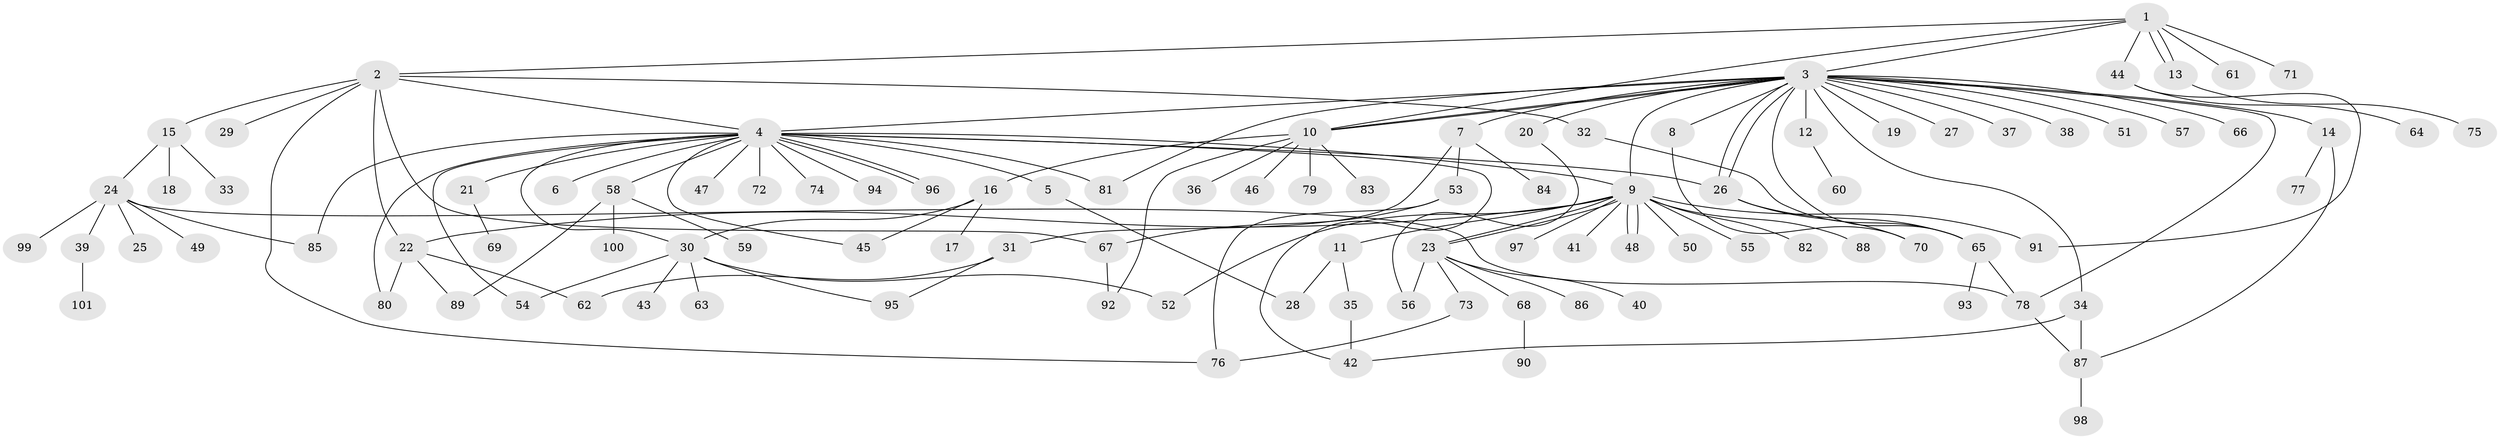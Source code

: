 // coarse degree distribution, {14: 0.02, 1: 0.76, 12: 0.02, 2: 0.04, 5: 0.04, 3: 0.04, 22: 0.02, 6: 0.02, 8: 0.02, 4: 0.02}
// Generated by graph-tools (version 1.1) at 2025/02/03/05/25 17:02:38]
// undirected, 101 vertices, 137 edges
graph export_dot {
graph [start="1"]
  node [color=gray90,style=filled];
  1;
  2;
  3;
  4;
  5;
  6;
  7;
  8;
  9;
  10;
  11;
  12;
  13;
  14;
  15;
  16;
  17;
  18;
  19;
  20;
  21;
  22;
  23;
  24;
  25;
  26;
  27;
  28;
  29;
  30;
  31;
  32;
  33;
  34;
  35;
  36;
  37;
  38;
  39;
  40;
  41;
  42;
  43;
  44;
  45;
  46;
  47;
  48;
  49;
  50;
  51;
  52;
  53;
  54;
  55;
  56;
  57;
  58;
  59;
  60;
  61;
  62;
  63;
  64;
  65;
  66;
  67;
  68;
  69;
  70;
  71;
  72;
  73;
  74;
  75;
  76;
  77;
  78;
  79;
  80;
  81;
  82;
  83;
  84;
  85;
  86;
  87;
  88;
  89;
  90;
  91;
  92;
  93;
  94;
  95;
  96;
  97;
  98;
  99;
  100;
  101;
  1 -- 2;
  1 -- 3;
  1 -- 10;
  1 -- 13;
  1 -- 13;
  1 -- 44;
  1 -- 61;
  1 -- 71;
  2 -- 4;
  2 -- 15;
  2 -- 22;
  2 -- 29;
  2 -- 32;
  2 -- 67;
  2 -- 76;
  3 -- 4;
  3 -- 7;
  3 -- 8;
  3 -- 9;
  3 -- 10;
  3 -- 10;
  3 -- 12;
  3 -- 14;
  3 -- 19;
  3 -- 20;
  3 -- 26;
  3 -- 26;
  3 -- 27;
  3 -- 34;
  3 -- 37;
  3 -- 38;
  3 -- 51;
  3 -- 57;
  3 -- 65;
  3 -- 66;
  3 -- 78;
  3 -- 81;
  4 -- 5;
  4 -- 6;
  4 -- 9;
  4 -- 21;
  4 -- 26;
  4 -- 30;
  4 -- 42;
  4 -- 45;
  4 -- 47;
  4 -- 54;
  4 -- 58;
  4 -- 72;
  4 -- 74;
  4 -- 80;
  4 -- 81;
  4 -- 85;
  4 -- 94;
  4 -- 96;
  4 -- 96;
  5 -- 28;
  7 -- 31;
  7 -- 53;
  7 -- 84;
  8 -- 70;
  9 -- 11;
  9 -- 22;
  9 -- 23;
  9 -- 23;
  9 -- 41;
  9 -- 48;
  9 -- 48;
  9 -- 50;
  9 -- 52;
  9 -- 55;
  9 -- 82;
  9 -- 88;
  9 -- 91;
  9 -- 97;
  10 -- 16;
  10 -- 36;
  10 -- 46;
  10 -- 79;
  10 -- 83;
  10 -- 92;
  11 -- 28;
  11 -- 35;
  12 -- 60;
  13 -- 75;
  14 -- 77;
  14 -- 87;
  15 -- 18;
  15 -- 24;
  15 -- 33;
  16 -- 17;
  16 -- 30;
  16 -- 45;
  20 -- 56;
  21 -- 69;
  22 -- 62;
  22 -- 80;
  22 -- 89;
  23 -- 40;
  23 -- 56;
  23 -- 68;
  23 -- 73;
  23 -- 86;
  24 -- 25;
  24 -- 39;
  24 -- 49;
  24 -- 78;
  24 -- 85;
  24 -- 99;
  26 -- 65;
  26 -- 70;
  30 -- 43;
  30 -- 52;
  30 -- 54;
  30 -- 63;
  30 -- 95;
  31 -- 62;
  31 -- 95;
  32 -- 65;
  34 -- 42;
  34 -- 87;
  35 -- 42;
  39 -- 101;
  44 -- 64;
  44 -- 91;
  53 -- 67;
  53 -- 76;
  58 -- 59;
  58 -- 89;
  58 -- 100;
  65 -- 78;
  65 -- 93;
  67 -- 92;
  68 -- 90;
  73 -- 76;
  78 -- 87;
  87 -- 98;
}
